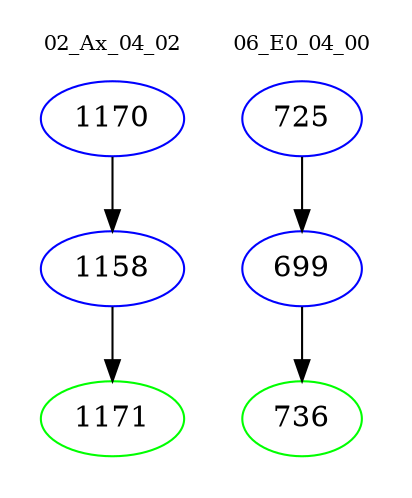 digraph{
subgraph cluster_0 {
color = white
label = "02_Ax_04_02";
fontsize=10;
T0_1170 [label="1170", color="blue"]
T0_1170 -> T0_1158 [color="black"]
T0_1158 [label="1158", color="blue"]
T0_1158 -> T0_1171 [color="black"]
T0_1171 [label="1171", color="green"]
}
subgraph cluster_1 {
color = white
label = "06_E0_04_00";
fontsize=10;
T1_725 [label="725", color="blue"]
T1_725 -> T1_699 [color="black"]
T1_699 [label="699", color="blue"]
T1_699 -> T1_736 [color="black"]
T1_736 [label="736", color="green"]
}
}
